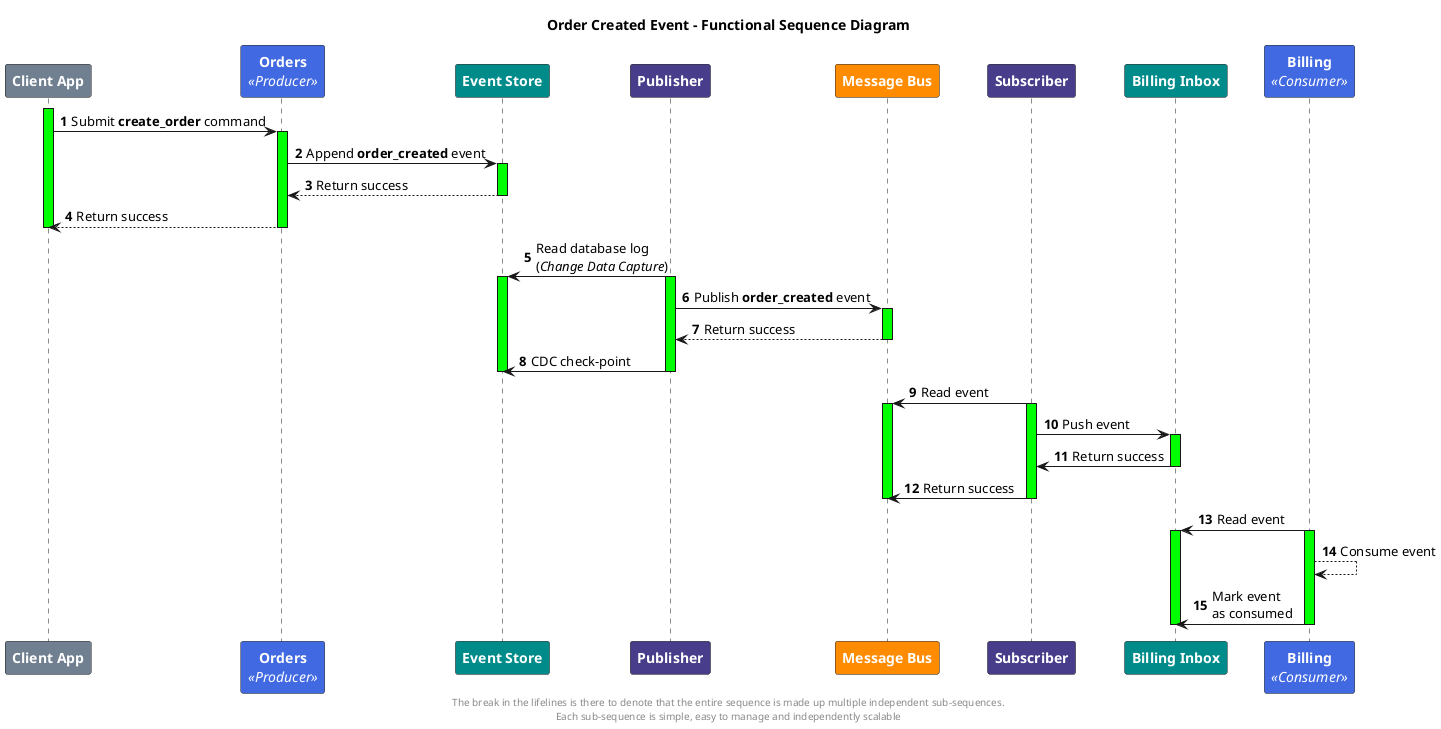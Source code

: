 @startuml
skinparam ParticipantFontSize 14
skinparam ParticipantFontColor #White
title Order Created Event - Functional Sequence Diagram
participant ClientApp as "<b>Client App" #SlateGray
participant OrderService as "<b>Orders\n<i><<Producer>>" #RoyalBlue
participant EventStore as "<b>Event Store" #DarkCyan
participant Publisher as "<b>Publisher" #DarkSlateBlue
participant MessageBus as "<b>Message Bus" #Darkorange
participant Subscriber as "<b>Subscriber" #DarkSlateBlue
participant BillingInbox as "<b>Billing Inbox" #DarkCyan
participant BillingService as "<b>Billing\n<i><<Consumer>>" #RoyalBlue

autonumber
activate ClientApp #Lime
ClientApp -> OrderService : Submit <b>create_order</b> command

activate OrderService #Lime
OrderService -> EventStore : Append <b>order_created</b> event

activate EventStore #Lime
EventStore --> OrderService : Return success

deactivate EventStore
OrderService --> ClientApp : Return success

deactivate OrderService
deactivate ClientApp

EventStore <- Publisher : Read database log\n(<i>Change Data Capture</i>)
activate EventStore #Lime

activate Publisher #Lime
Publisher -> MessageBus : Publish <b>order_created</b> event

activate MessageBus #Lime
MessageBus --> Publisher : Return success
deactivate MessageBus

Publisher -> EventStore : CDC check-point
deactivate Publisher
deactivate EventStore

MessageBus <- Subscriber : Read event
activate MessageBus #Lime
activate Subscriber #Lime
Subscriber -> BillingInbox : Push event
activate BillingInbox #Lime

BillingInbox -> Subscriber : Return success
deactivate BillingInbox
Subscriber -> MessageBus: Return success
deactivate Subscriber
deactivate MessageBus

BillingInbox <- BillingService : Read event
activate BillingInbox #Lime
activate BillingService #Lime
BillingService --> BillingService: Consume event
BillingService -> BillingInbox: Mark event\nas consumed
deactivate BillingService
deactivate BillingInbox
footer The break in the lifelines is there to denote that the entire sequence is made up multiple independent sub-sequences.\nEach sub-sequence is simple, easy to manage and independently scalable
@enduml